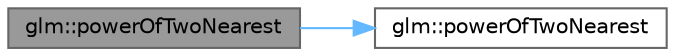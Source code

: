 digraph "glm::powerOfTwoNearest"
{
 // LATEX_PDF_SIZE
  bgcolor="transparent";
  edge [fontname=Helvetica,fontsize=10,labelfontname=Helvetica,labelfontsize=10];
  node [fontname=Helvetica,fontsize=10,shape=box,height=0.2,width=0.4];
  rankdir="LR";
  Node1 [id="Node000001",label="glm::powerOfTwoNearest",height=0.2,width=0.4,color="gray40", fillcolor="grey60", style="filled", fontcolor="black",tooltip=" "];
  Node1 -> Node2 [id="edge3_Node000001_Node000002",color="steelblue1",style="solid",tooltip=" "];
  Node2 [id="Node000002",label="glm::powerOfTwoNearest",height=0.2,width=0.4,color="grey40", fillcolor="white", style="filled",URL="$group__gtx__bit.html#ga5f65973a5d2ea38c719e6a663149ead9",tooltip=" "];
}
